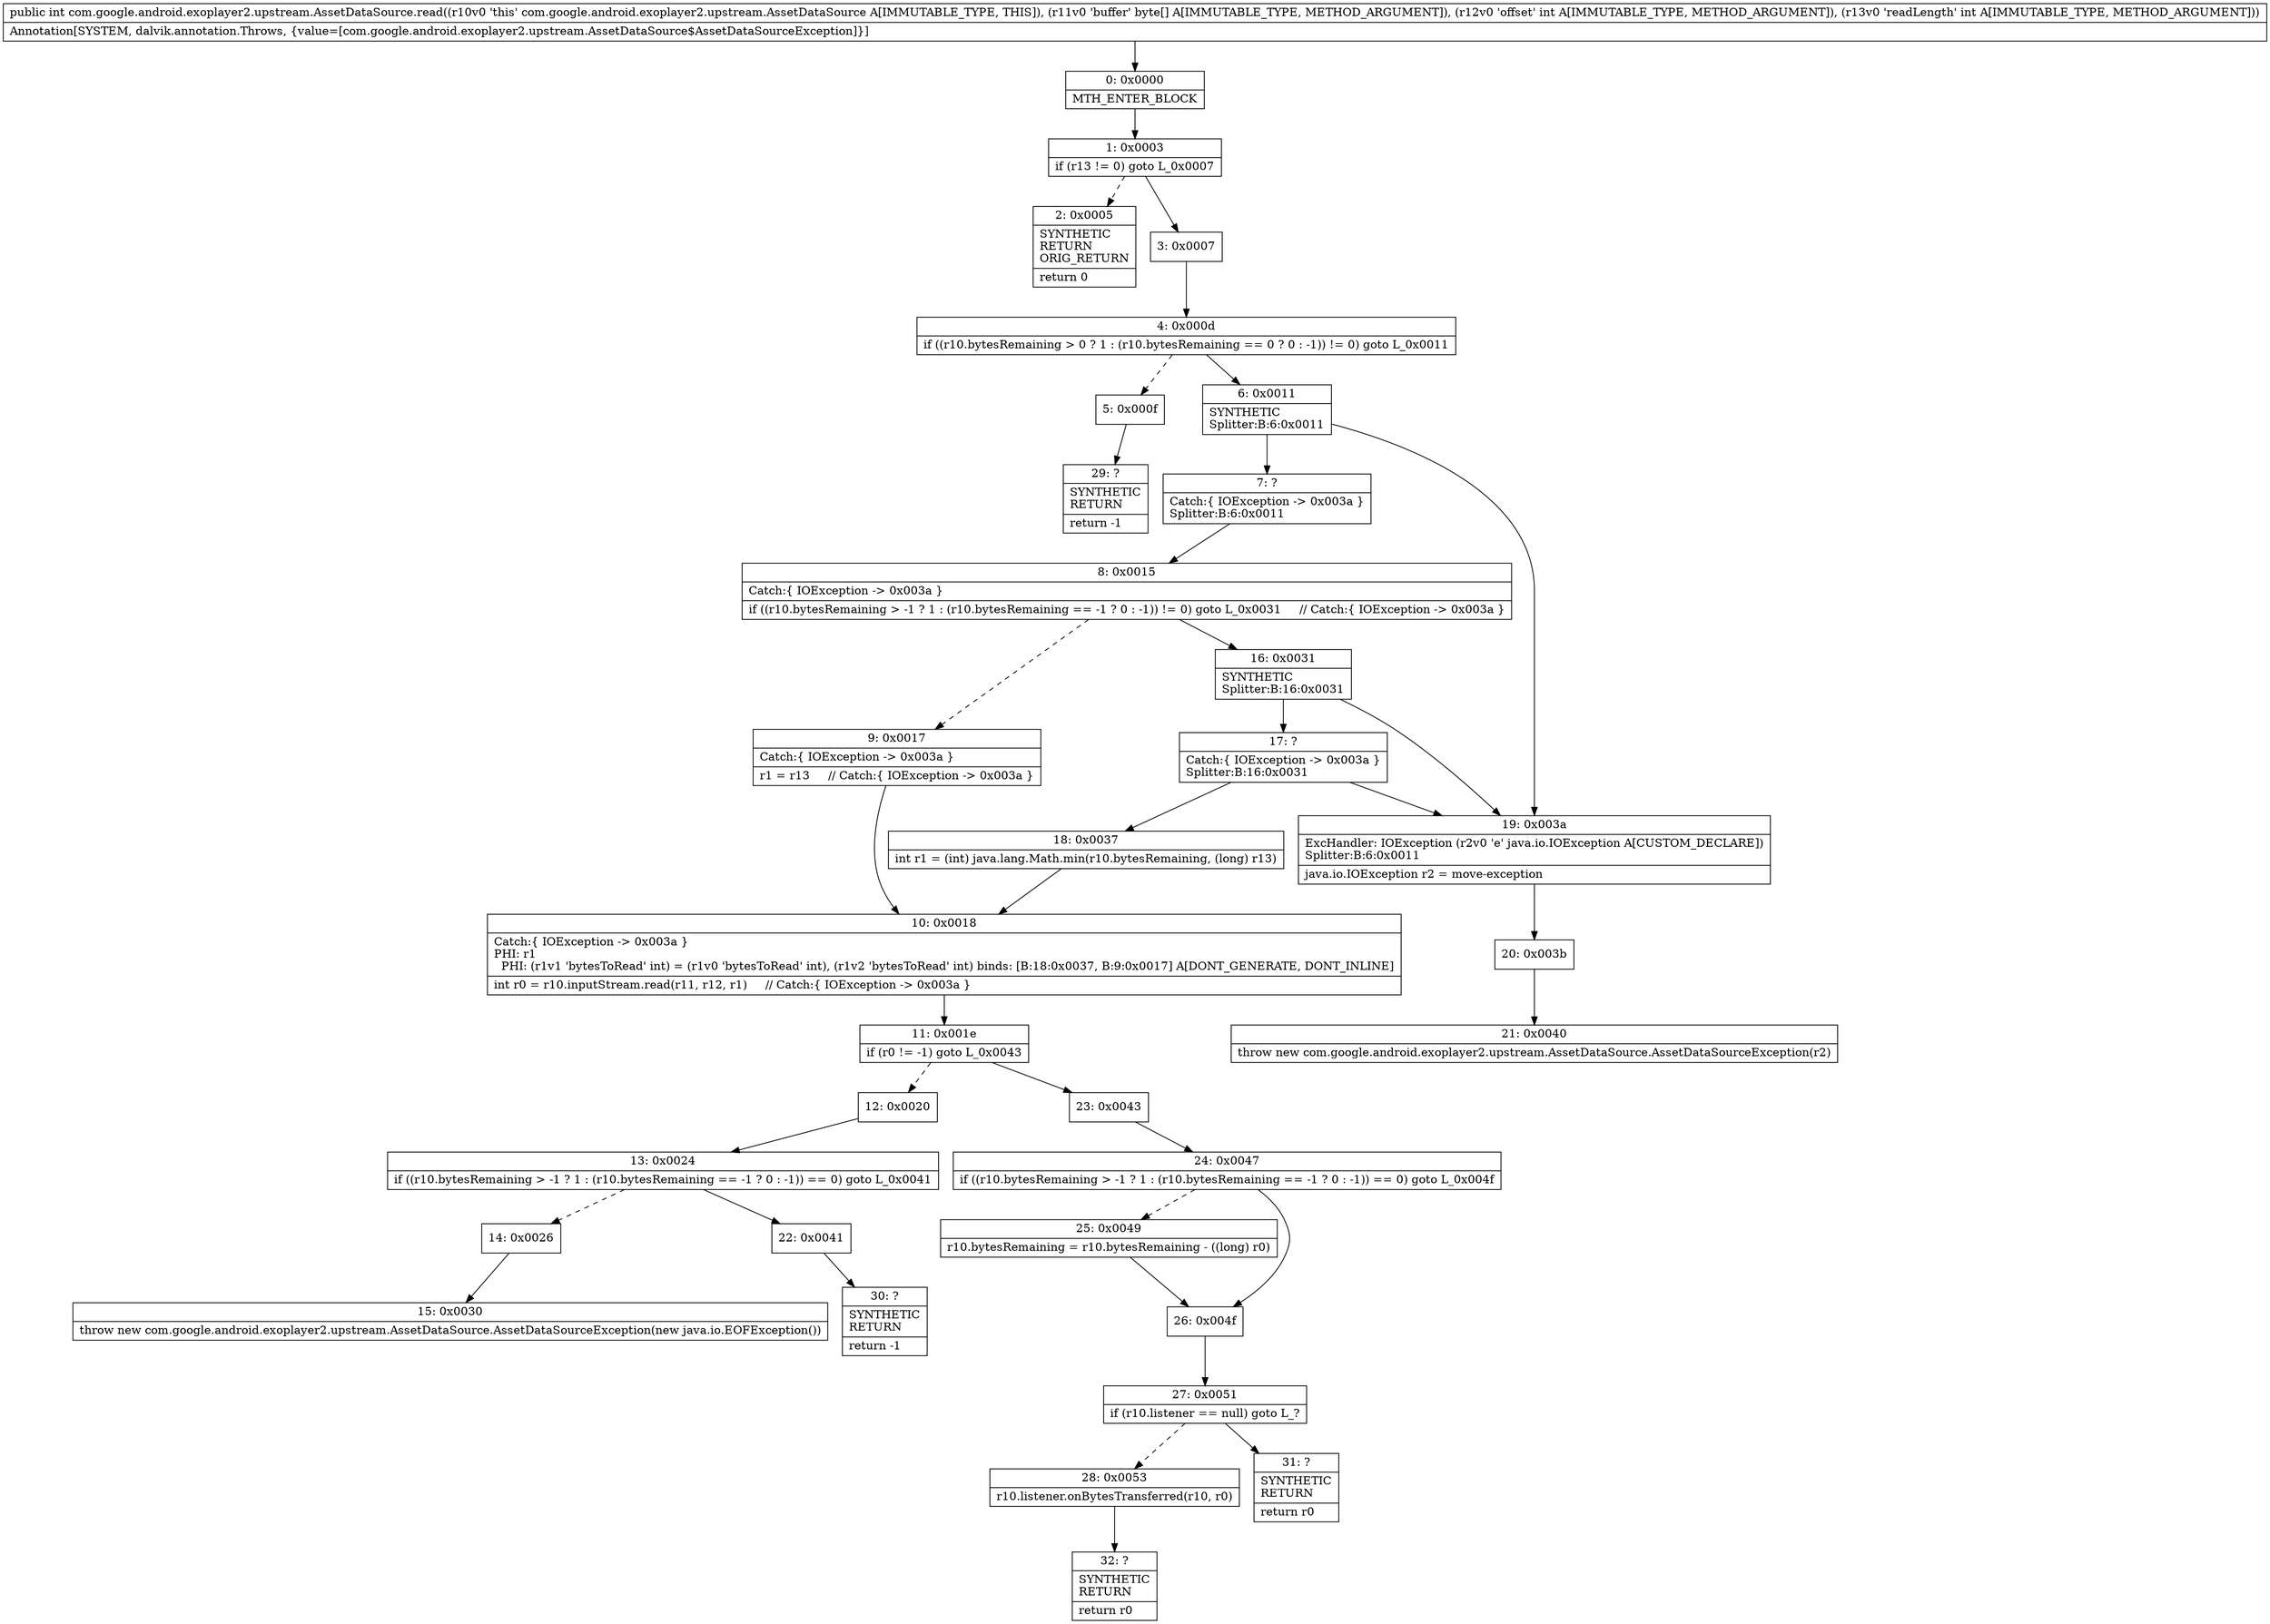 digraph "CFG forcom.google.android.exoplayer2.upstream.AssetDataSource.read([BII)I" {
Node_0 [shape=record,label="{0\:\ 0x0000|MTH_ENTER_BLOCK\l}"];
Node_1 [shape=record,label="{1\:\ 0x0003|if (r13 != 0) goto L_0x0007\l}"];
Node_2 [shape=record,label="{2\:\ 0x0005|SYNTHETIC\lRETURN\lORIG_RETURN\l|return 0\l}"];
Node_3 [shape=record,label="{3\:\ 0x0007}"];
Node_4 [shape=record,label="{4\:\ 0x000d|if ((r10.bytesRemaining \> 0 ? 1 : (r10.bytesRemaining == 0 ? 0 : \-1)) != 0) goto L_0x0011\l}"];
Node_5 [shape=record,label="{5\:\ 0x000f}"];
Node_6 [shape=record,label="{6\:\ 0x0011|SYNTHETIC\lSplitter:B:6:0x0011\l}"];
Node_7 [shape=record,label="{7\:\ ?|Catch:\{ IOException \-\> 0x003a \}\lSplitter:B:6:0x0011\l}"];
Node_8 [shape=record,label="{8\:\ 0x0015|Catch:\{ IOException \-\> 0x003a \}\l|if ((r10.bytesRemaining \> \-1 ? 1 : (r10.bytesRemaining == \-1 ? 0 : \-1)) != 0) goto L_0x0031     \/\/ Catch:\{ IOException \-\> 0x003a \}\l}"];
Node_9 [shape=record,label="{9\:\ 0x0017|Catch:\{ IOException \-\> 0x003a \}\l|r1 = r13     \/\/ Catch:\{ IOException \-\> 0x003a \}\l}"];
Node_10 [shape=record,label="{10\:\ 0x0018|Catch:\{ IOException \-\> 0x003a \}\lPHI: r1 \l  PHI: (r1v1 'bytesToRead' int) = (r1v0 'bytesToRead' int), (r1v2 'bytesToRead' int) binds: [B:18:0x0037, B:9:0x0017] A[DONT_GENERATE, DONT_INLINE]\l|int r0 = r10.inputStream.read(r11, r12, r1)     \/\/ Catch:\{ IOException \-\> 0x003a \}\l}"];
Node_11 [shape=record,label="{11\:\ 0x001e|if (r0 != \-1) goto L_0x0043\l}"];
Node_12 [shape=record,label="{12\:\ 0x0020}"];
Node_13 [shape=record,label="{13\:\ 0x0024|if ((r10.bytesRemaining \> \-1 ? 1 : (r10.bytesRemaining == \-1 ? 0 : \-1)) == 0) goto L_0x0041\l}"];
Node_14 [shape=record,label="{14\:\ 0x0026}"];
Node_15 [shape=record,label="{15\:\ 0x0030|throw new com.google.android.exoplayer2.upstream.AssetDataSource.AssetDataSourceException(new java.io.EOFException())\l}"];
Node_16 [shape=record,label="{16\:\ 0x0031|SYNTHETIC\lSplitter:B:16:0x0031\l}"];
Node_17 [shape=record,label="{17\:\ ?|Catch:\{ IOException \-\> 0x003a \}\lSplitter:B:16:0x0031\l}"];
Node_18 [shape=record,label="{18\:\ 0x0037|int r1 = (int) java.lang.Math.min(r10.bytesRemaining, (long) r13)\l}"];
Node_19 [shape=record,label="{19\:\ 0x003a|ExcHandler: IOException (r2v0 'e' java.io.IOException A[CUSTOM_DECLARE])\lSplitter:B:6:0x0011\l|java.io.IOException r2 = move\-exception\l}"];
Node_20 [shape=record,label="{20\:\ 0x003b}"];
Node_21 [shape=record,label="{21\:\ 0x0040|throw new com.google.android.exoplayer2.upstream.AssetDataSource.AssetDataSourceException(r2)\l}"];
Node_22 [shape=record,label="{22\:\ 0x0041}"];
Node_23 [shape=record,label="{23\:\ 0x0043}"];
Node_24 [shape=record,label="{24\:\ 0x0047|if ((r10.bytesRemaining \> \-1 ? 1 : (r10.bytesRemaining == \-1 ? 0 : \-1)) == 0) goto L_0x004f\l}"];
Node_25 [shape=record,label="{25\:\ 0x0049|r10.bytesRemaining = r10.bytesRemaining \- ((long) r0)\l}"];
Node_26 [shape=record,label="{26\:\ 0x004f}"];
Node_27 [shape=record,label="{27\:\ 0x0051|if (r10.listener == null) goto L_?\l}"];
Node_28 [shape=record,label="{28\:\ 0x0053|r10.listener.onBytesTransferred(r10, r0)\l}"];
Node_29 [shape=record,label="{29\:\ ?|SYNTHETIC\lRETURN\l|return \-1\l}"];
Node_30 [shape=record,label="{30\:\ ?|SYNTHETIC\lRETURN\l|return \-1\l}"];
Node_31 [shape=record,label="{31\:\ ?|SYNTHETIC\lRETURN\l|return r0\l}"];
Node_32 [shape=record,label="{32\:\ ?|SYNTHETIC\lRETURN\l|return r0\l}"];
MethodNode[shape=record,label="{public int com.google.android.exoplayer2.upstream.AssetDataSource.read((r10v0 'this' com.google.android.exoplayer2.upstream.AssetDataSource A[IMMUTABLE_TYPE, THIS]), (r11v0 'buffer' byte[] A[IMMUTABLE_TYPE, METHOD_ARGUMENT]), (r12v0 'offset' int A[IMMUTABLE_TYPE, METHOD_ARGUMENT]), (r13v0 'readLength' int A[IMMUTABLE_TYPE, METHOD_ARGUMENT]))  | Annotation[SYSTEM, dalvik.annotation.Throws, \{value=[com.google.android.exoplayer2.upstream.AssetDataSource$AssetDataSourceException]\}]\l}"];
MethodNode -> Node_0;
Node_0 -> Node_1;
Node_1 -> Node_2[style=dashed];
Node_1 -> Node_3;
Node_3 -> Node_4;
Node_4 -> Node_5[style=dashed];
Node_4 -> Node_6;
Node_5 -> Node_29;
Node_6 -> Node_7;
Node_6 -> Node_19;
Node_7 -> Node_8;
Node_8 -> Node_9[style=dashed];
Node_8 -> Node_16;
Node_9 -> Node_10;
Node_10 -> Node_11;
Node_11 -> Node_12[style=dashed];
Node_11 -> Node_23;
Node_12 -> Node_13;
Node_13 -> Node_14[style=dashed];
Node_13 -> Node_22;
Node_14 -> Node_15;
Node_16 -> Node_17;
Node_16 -> Node_19;
Node_17 -> Node_18;
Node_17 -> Node_19;
Node_18 -> Node_10;
Node_19 -> Node_20;
Node_20 -> Node_21;
Node_22 -> Node_30;
Node_23 -> Node_24;
Node_24 -> Node_25[style=dashed];
Node_24 -> Node_26;
Node_25 -> Node_26;
Node_26 -> Node_27;
Node_27 -> Node_28[style=dashed];
Node_27 -> Node_31;
Node_28 -> Node_32;
}


